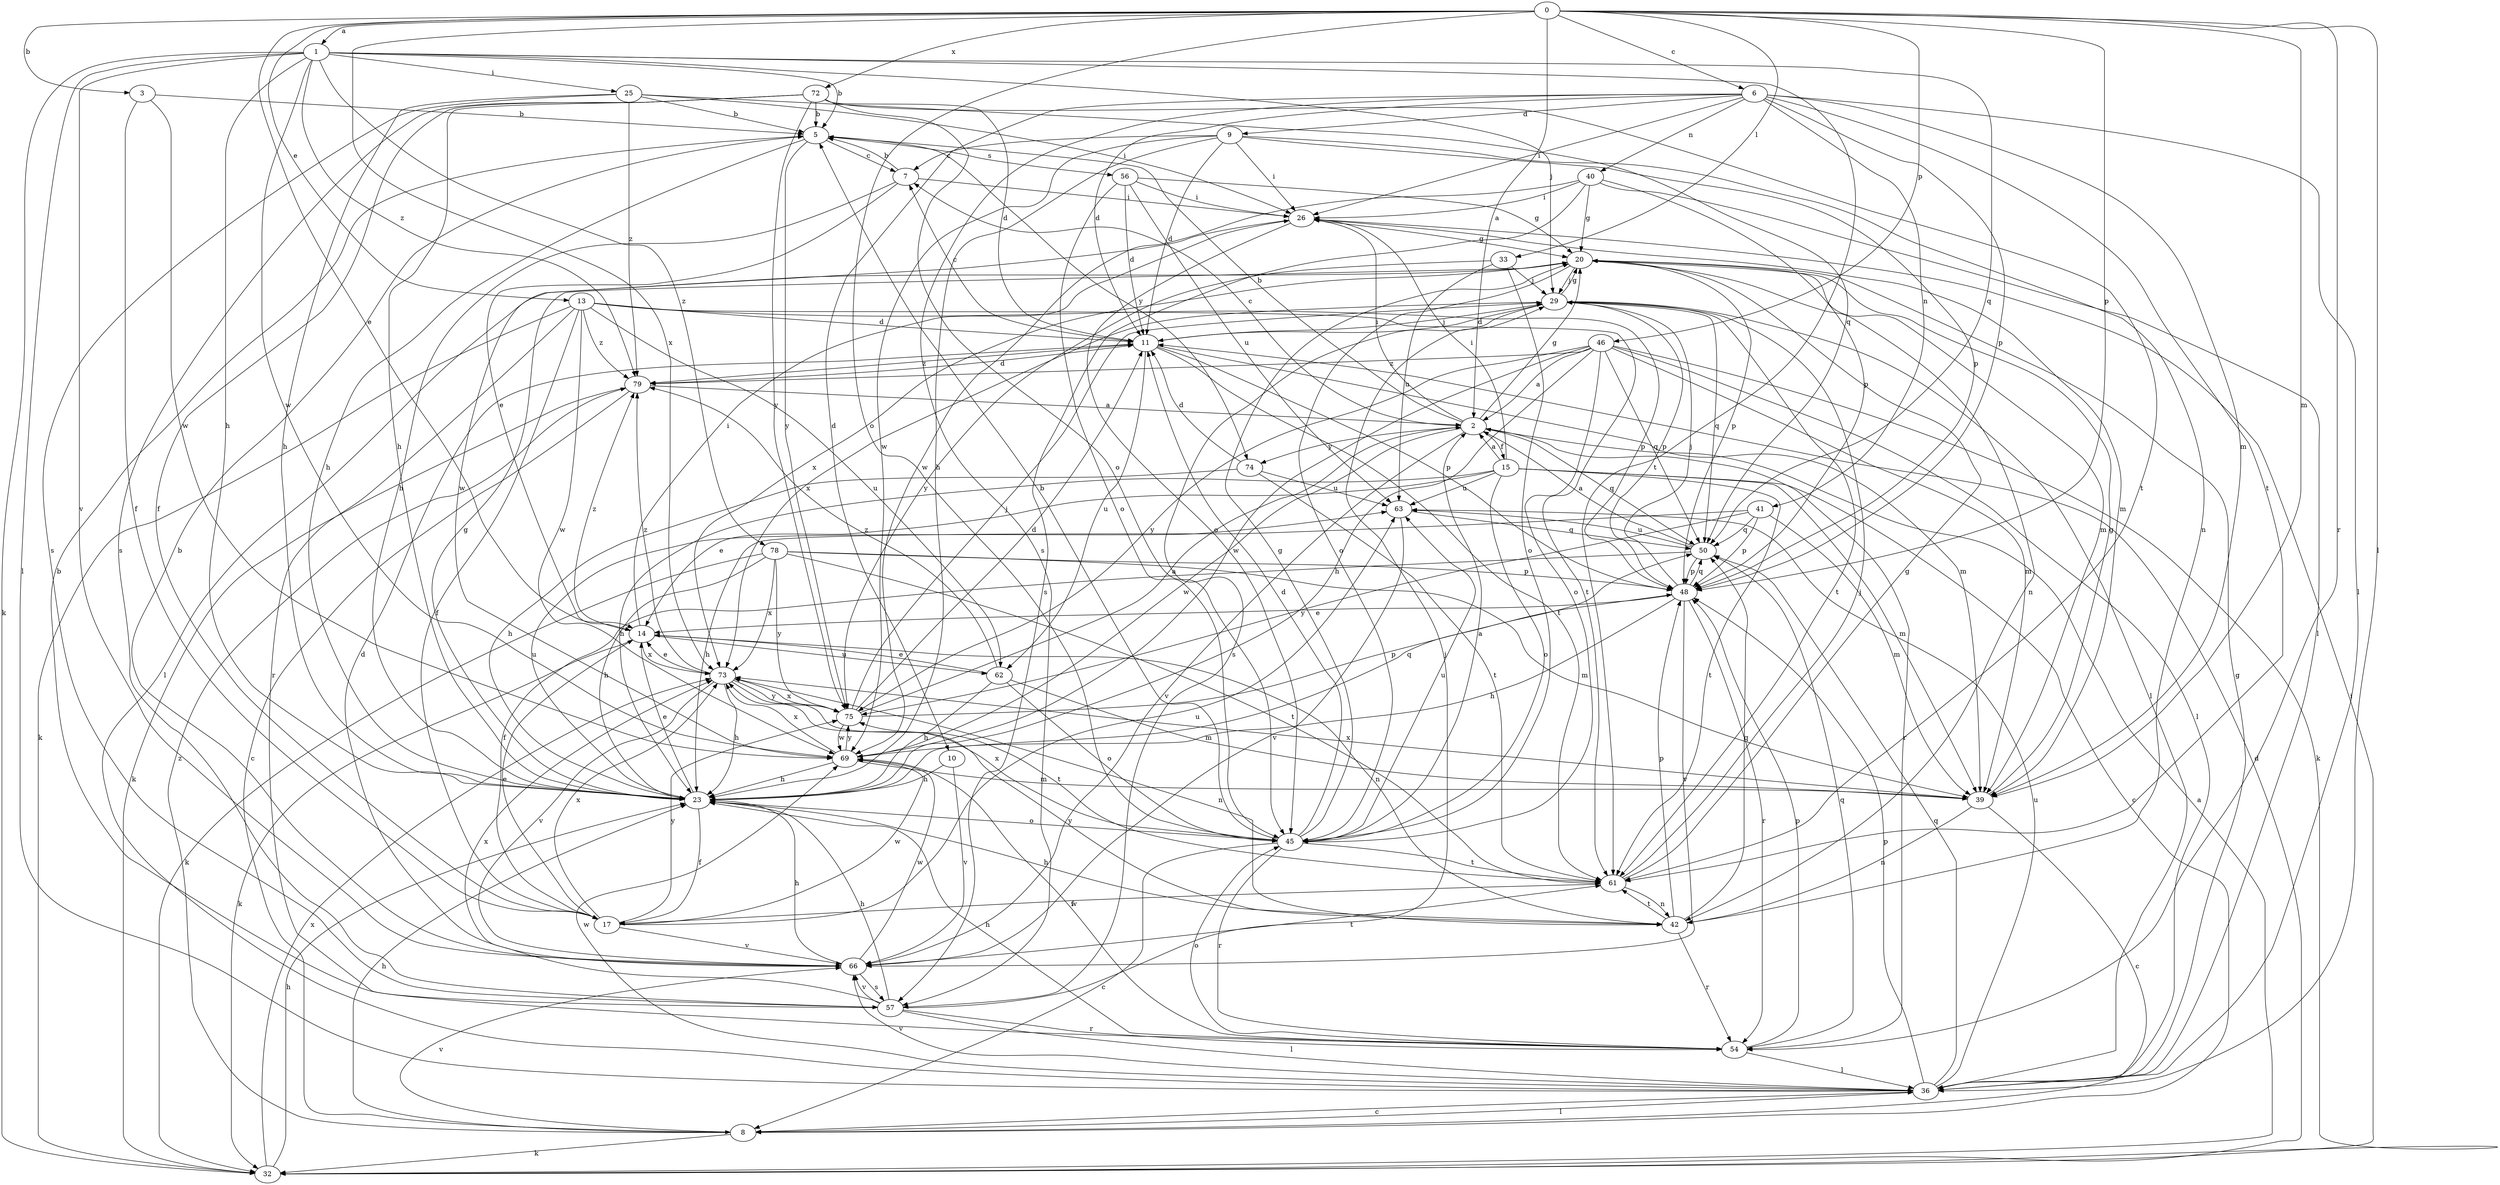 strict digraph  {
0;
1;
2;
3;
5;
6;
7;
8;
9;
10;
11;
13;
14;
15;
17;
20;
23;
25;
26;
29;
32;
33;
36;
39;
40;
41;
42;
45;
46;
48;
50;
54;
56;
57;
61;
62;
63;
66;
69;
72;
73;
74;
75;
78;
79;
0 -> 1  [label=a];
0 -> 2  [label=a];
0 -> 3  [label=b];
0 -> 6  [label=c];
0 -> 13  [label=e];
0 -> 14  [label=e];
0 -> 33  [label=l];
0 -> 36  [label=l];
0 -> 39  [label=m];
0 -> 45  [label=o];
0 -> 46  [label=p];
0 -> 48  [label=p];
0 -> 54  [label=r];
0 -> 72  [label=x];
0 -> 73  [label=x];
1 -> 5  [label=b];
1 -> 23  [label=h];
1 -> 25  [label=i];
1 -> 29  [label=j];
1 -> 32  [label=k];
1 -> 36  [label=l];
1 -> 50  [label=q];
1 -> 61  [label=t];
1 -> 66  [label=v];
1 -> 69  [label=w];
1 -> 78  [label=z];
1 -> 79  [label=z];
2 -> 5  [label=b];
2 -> 7  [label=c];
2 -> 15  [label=f];
2 -> 20  [label=g];
2 -> 26  [label=i];
2 -> 50  [label=q];
2 -> 54  [label=r];
2 -> 66  [label=v];
2 -> 69  [label=w];
2 -> 74  [label=y];
3 -> 5  [label=b];
3 -> 17  [label=f];
3 -> 69  [label=w];
5 -> 7  [label=c];
5 -> 23  [label=h];
5 -> 56  [label=s];
5 -> 74  [label=y];
5 -> 75  [label=y];
6 -> 9  [label=d];
6 -> 10  [label=d];
6 -> 11  [label=d];
6 -> 26  [label=i];
6 -> 36  [label=l];
6 -> 39  [label=m];
6 -> 40  [label=n];
6 -> 41  [label=n];
6 -> 48  [label=p];
6 -> 57  [label=s];
6 -> 61  [label=t];
7 -> 5  [label=b];
7 -> 14  [label=e];
7 -> 23  [label=h];
7 -> 26  [label=i];
8 -> 23  [label=h];
8 -> 32  [label=k];
8 -> 36  [label=l];
8 -> 66  [label=v];
8 -> 79  [label=z];
9 -> 7  [label=c];
9 -> 11  [label=d];
9 -> 23  [label=h];
9 -> 26  [label=i];
9 -> 42  [label=n];
9 -> 48  [label=p];
9 -> 69  [label=w];
10 -> 23  [label=h];
10 -> 66  [label=v];
11 -> 7  [label=c];
11 -> 29  [label=j];
11 -> 39  [label=m];
11 -> 48  [label=p];
11 -> 61  [label=t];
11 -> 62  [label=u];
11 -> 79  [label=z];
13 -> 11  [label=d];
13 -> 17  [label=f];
13 -> 32  [label=k];
13 -> 48  [label=p];
13 -> 54  [label=r];
13 -> 61  [label=t];
13 -> 62  [label=u];
13 -> 69  [label=w];
13 -> 79  [label=z];
14 -> 26  [label=i];
14 -> 32  [label=k];
14 -> 42  [label=n];
14 -> 62  [label=u];
14 -> 73  [label=x];
14 -> 79  [label=z];
15 -> 2  [label=a];
15 -> 8  [label=c];
15 -> 14  [label=e];
15 -> 23  [label=h];
15 -> 26  [label=i];
15 -> 39  [label=m];
15 -> 45  [label=o];
15 -> 61  [label=t];
15 -> 63  [label=u];
17 -> 14  [label=e];
17 -> 63  [label=u];
17 -> 66  [label=v];
17 -> 69  [label=w];
17 -> 73  [label=x];
17 -> 75  [label=y];
20 -> 29  [label=j];
20 -> 36  [label=l];
20 -> 39  [label=m];
20 -> 42  [label=n];
20 -> 45  [label=o];
20 -> 48  [label=p];
20 -> 73  [label=x];
23 -> 14  [label=e];
23 -> 17  [label=f];
23 -> 20  [label=g];
23 -> 45  [label=o];
23 -> 63  [label=u];
25 -> 5  [label=b];
25 -> 23  [label=h];
25 -> 26  [label=i];
25 -> 50  [label=q];
25 -> 57  [label=s];
25 -> 79  [label=z];
26 -> 20  [label=g];
26 -> 39  [label=m];
26 -> 45  [label=o];
26 -> 69  [label=w];
29 -> 11  [label=d];
29 -> 20  [label=g];
29 -> 36  [label=l];
29 -> 48  [label=p];
29 -> 50  [label=q];
29 -> 57  [label=s];
29 -> 61  [label=t];
29 -> 73  [label=x];
32 -> 2  [label=a];
32 -> 11  [label=d];
32 -> 23  [label=h];
32 -> 26  [label=i];
32 -> 73  [label=x];
33 -> 29  [label=j];
33 -> 45  [label=o];
33 -> 63  [label=u];
33 -> 75  [label=y];
36 -> 8  [label=c];
36 -> 20  [label=g];
36 -> 48  [label=p];
36 -> 50  [label=q];
36 -> 63  [label=u];
36 -> 66  [label=v];
36 -> 69  [label=w];
39 -> 8  [label=c];
39 -> 20  [label=g];
39 -> 42  [label=n];
39 -> 73  [label=x];
40 -> 20  [label=g];
40 -> 26  [label=i];
40 -> 36  [label=l];
40 -> 48  [label=p];
40 -> 57  [label=s];
40 -> 69  [label=w];
41 -> 23  [label=h];
41 -> 39  [label=m];
41 -> 48  [label=p];
41 -> 50  [label=q];
41 -> 75  [label=y];
42 -> 23  [label=h];
42 -> 48  [label=p];
42 -> 50  [label=q];
42 -> 54  [label=r];
42 -> 61  [label=t];
42 -> 75  [label=y];
45 -> 2  [label=a];
45 -> 5  [label=b];
45 -> 8  [label=c];
45 -> 11  [label=d];
45 -> 20  [label=g];
45 -> 54  [label=r];
45 -> 61  [label=t];
45 -> 63  [label=u];
45 -> 73  [label=x];
46 -> 2  [label=a];
46 -> 23  [label=h];
46 -> 32  [label=k];
46 -> 36  [label=l];
46 -> 39  [label=m];
46 -> 45  [label=o];
46 -> 50  [label=q];
46 -> 69  [label=w];
46 -> 75  [label=y];
46 -> 79  [label=z];
48 -> 14  [label=e];
48 -> 23  [label=h];
48 -> 29  [label=j];
48 -> 50  [label=q];
48 -> 54  [label=r];
48 -> 66  [label=v];
50 -> 2  [label=a];
50 -> 17  [label=f];
50 -> 48  [label=p];
50 -> 63  [label=u];
54 -> 23  [label=h];
54 -> 36  [label=l];
54 -> 45  [label=o];
54 -> 48  [label=p];
54 -> 50  [label=q];
54 -> 69  [label=w];
56 -> 11  [label=d];
56 -> 20  [label=g];
56 -> 26  [label=i];
56 -> 45  [label=o];
56 -> 63  [label=u];
57 -> 5  [label=b];
57 -> 23  [label=h];
57 -> 29  [label=j];
57 -> 36  [label=l];
57 -> 54  [label=r];
57 -> 66  [label=v];
57 -> 73  [label=x];
61 -> 17  [label=f];
61 -> 20  [label=g];
61 -> 29  [label=j];
61 -> 42  [label=n];
62 -> 14  [label=e];
62 -> 23  [label=h];
62 -> 39  [label=m];
62 -> 45  [label=o];
62 -> 79  [label=z];
63 -> 50  [label=q];
63 -> 66  [label=v];
66 -> 5  [label=b];
66 -> 11  [label=d];
66 -> 23  [label=h];
66 -> 57  [label=s];
66 -> 61  [label=t];
66 -> 69  [label=w];
69 -> 23  [label=h];
69 -> 39  [label=m];
69 -> 50  [label=q];
69 -> 73  [label=x];
69 -> 75  [label=y];
72 -> 5  [label=b];
72 -> 11  [label=d];
72 -> 17  [label=f];
72 -> 23  [label=h];
72 -> 45  [label=o];
72 -> 57  [label=s];
72 -> 61  [label=t];
72 -> 75  [label=y];
73 -> 14  [label=e];
73 -> 23  [label=h];
73 -> 42  [label=n];
73 -> 61  [label=t];
73 -> 66  [label=v];
73 -> 75  [label=y];
73 -> 79  [label=z];
74 -> 11  [label=d];
74 -> 23  [label=h];
74 -> 61  [label=t];
74 -> 63  [label=u];
75 -> 2  [label=a];
75 -> 11  [label=d];
75 -> 29  [label=j];
75 -> 48  [label=p];
75 -> 69  [label=w];
75 -> 73  [label=x];
78 -> 23  [label=h];
78 -> 32  [label=k];
78 -> 39  [label=m];
78 -> 48  [label=p];
78 -> 61  [label=t];
78 -> 73  [label=x];
78 -> 75  [label=y];
79 -> 2  [label=a];
79 -> 8  [label=c];
79 -> 11  [label=d];
79 -> 32  [label=k];
}
